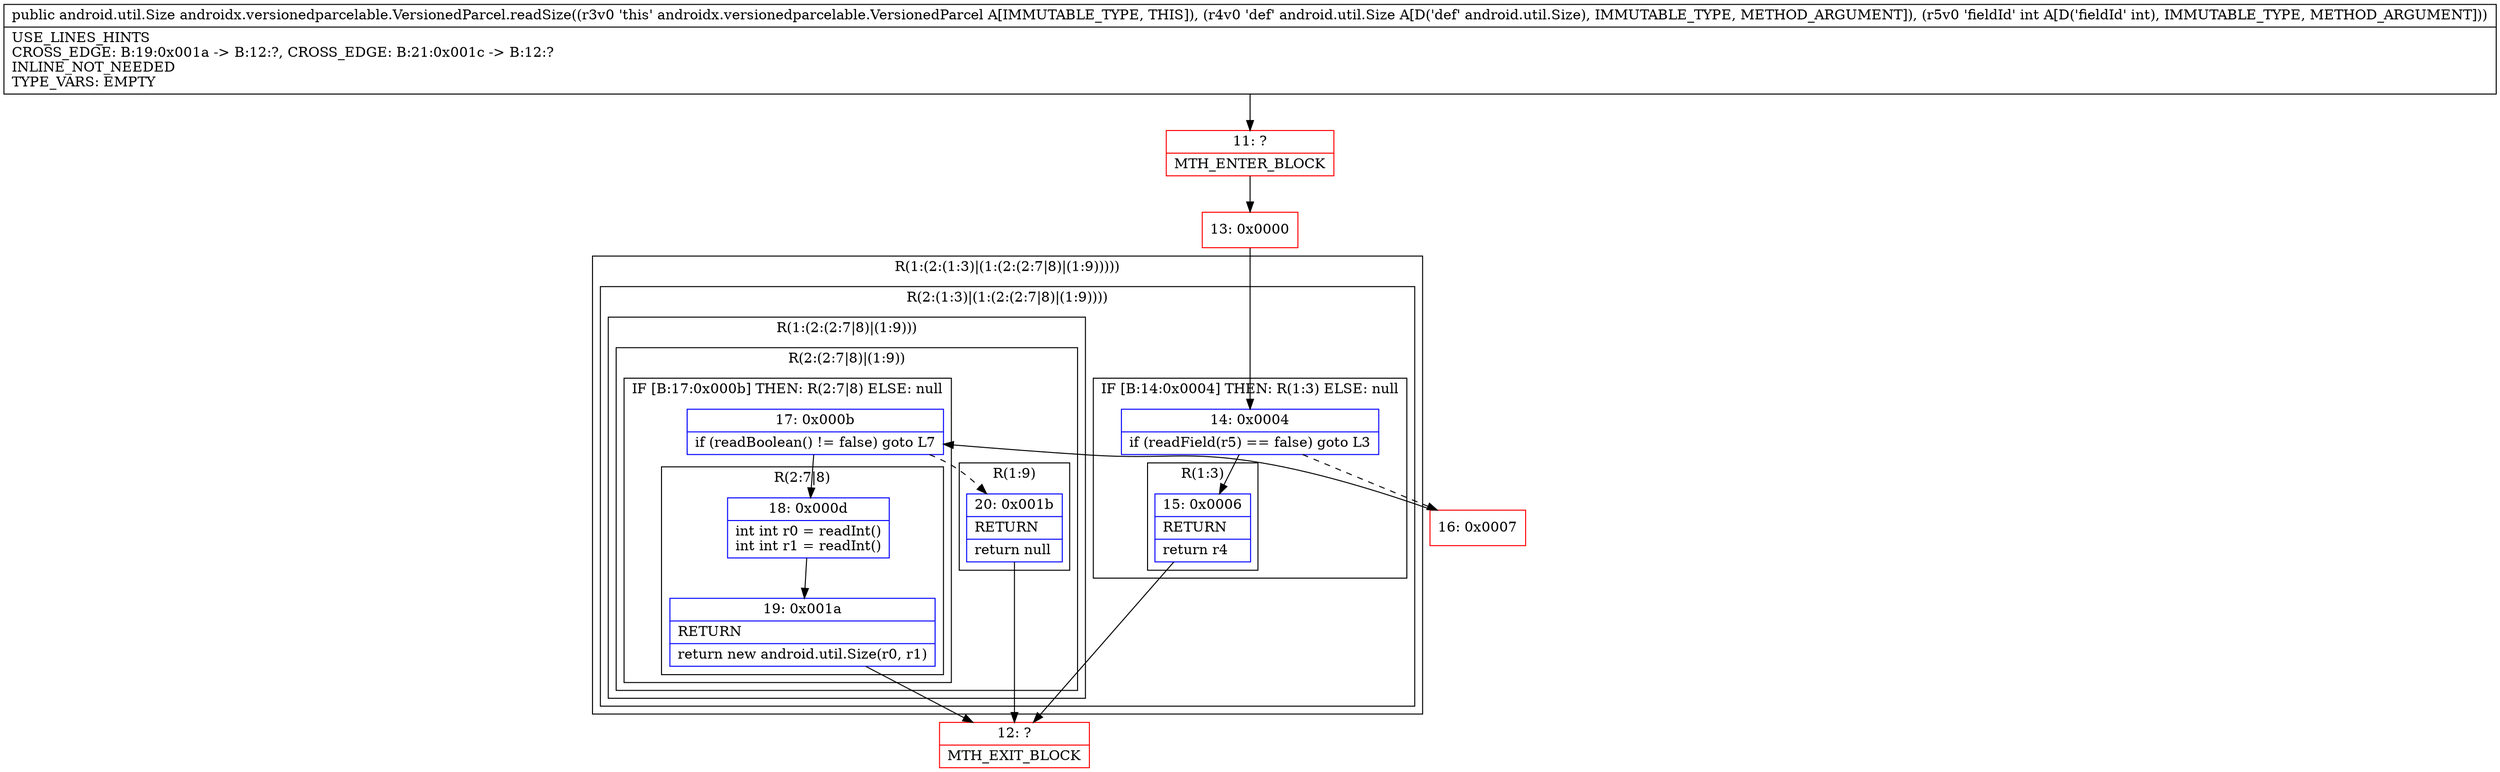 digraph "CFG forandroidx.versionedparcelable.VersionedParcel.readSize(Landroid\/util\/Size;I)Landroid\/util\/Size;" {
subgraph cluster_Region_1831798803 {
label = "R(1:(2:(1:3)|(1:(2:(2:7|8)|(1:9)))))";
node [shape=record,color=blue];
subgraph cluster_Region_1451289037 {
label = "R(2:(1:3)|(1:(2:(2:7|8)|(1:9))))";
node [shape=record,color=blue];
subgraph cluster_IfRegion_549439986 {
label = "IF [B:14:0x0004] THEN: R(1:3) ELSE: null";
node [shape=record,color=blue];
Node_14 [shape=record,label="{14\:\ 0x0004|if (readField(r5) == false) goto L3\l}"];
subgraph cluster_Region_949928554 {
label = "R(1:3)";
node [shape=record,color=blue];
Node_15 [shape=record,label="{15\:\ 0x0006|RETURN\l|return r4\l}"];
}
}
subgraph cluster_Region_769932026 {
label = "R(1:(2:(2:7|8)|(1:9)))";
node [shape=record,color=blue];
subgraph cluster_Region_2096853002 {
label = "R(2:(2:7|8)|(1:9))";
node [shape=record,color=blue];
subgraph cluster_IfRegion_576046654 {
label = "IF [B:17:0x000b] THEN: R(2:7|8) ELSE: null";
node [shape=record,color=blue];
Node_17 [shape=record,label="{17\:\ 0x000b|if (readBoolean() != false) goto L7\l}"];
subgraph cluster_Region_1074297944 {
label = "R(2:7|8)";
node [shape=record,color=blue];
Node_18 [shape=record,label="{18\:\ 0x000d|int int r0 = readInt()\lint int r1 = readInt()\l}"];
Node_19 [shape=record,label="{19\:\ 0x001a|RETURN\l|return new android.util.Size(r0, r1)\l}"];
}
}
subgraph cluster_Region_1813433740 {
label = "R(1:9)";
node [shape=record,color=blue];
Node_20 [shape=record,label="{20\:\ 0x001b|RETURN\l|return null\l}"];
}
}
}
}
}
Node_11 [shape=record,color=red,label="{11\:\ ?|MTH_ENTER_BLOCK\l}"];
Node_13 [shape=record,color=red,label="{13\:\ 0x0000}"];
Node_12 [shape=record,color=red,label="{12\:\ ?|MTH_EXIT_BLOCK\l}"];
Node_16 [shape=record,color=red,label="{16\:\ 0x0007}"];
MethodNode[shape=record,label="{public android.util.Size androidx.versionedparcelable.VersionedParcel.readSize((r3v0 'this' androidx.versionedparcelable.VersionedParcel A[IMMUTABLE_TYPE, THIS]), (r4v0 'def' android.util.Size A[D('def' android.util.Size), IMMUTABLE_TYPE, METHOD_ARGUMENT]), (r5v0 'fieldId' int A[D('fieldId' int), IMMUTABLE_TYPE, METHOD_ARGUMENT]))  | USE_LINES_HINTS\lCROSS_EDGE: B:19:0x001a \-\> B:12:?, CROSS_EDGE: B:21:0x001c \-\> B:12:?\lINLINE_NOT_NEEDED\lTYPE_VARS: EMPTY\l}"];
MethodNode -> Node_11;Node_14 -> Node_15;
Node_14 -> Node_16[style=dashed];
Node_15 -> Node_12;
Node_17 -> Node_18;
Node_17 -> Node_20[style=dashed];
Node_18 -> Node_19;
Node_19 -> Node_12;
Node_20 -> Node_12;
Node_11 -> Node_13;
Node_13 -> Node_14;
Node_16 -> Node_17;
}

